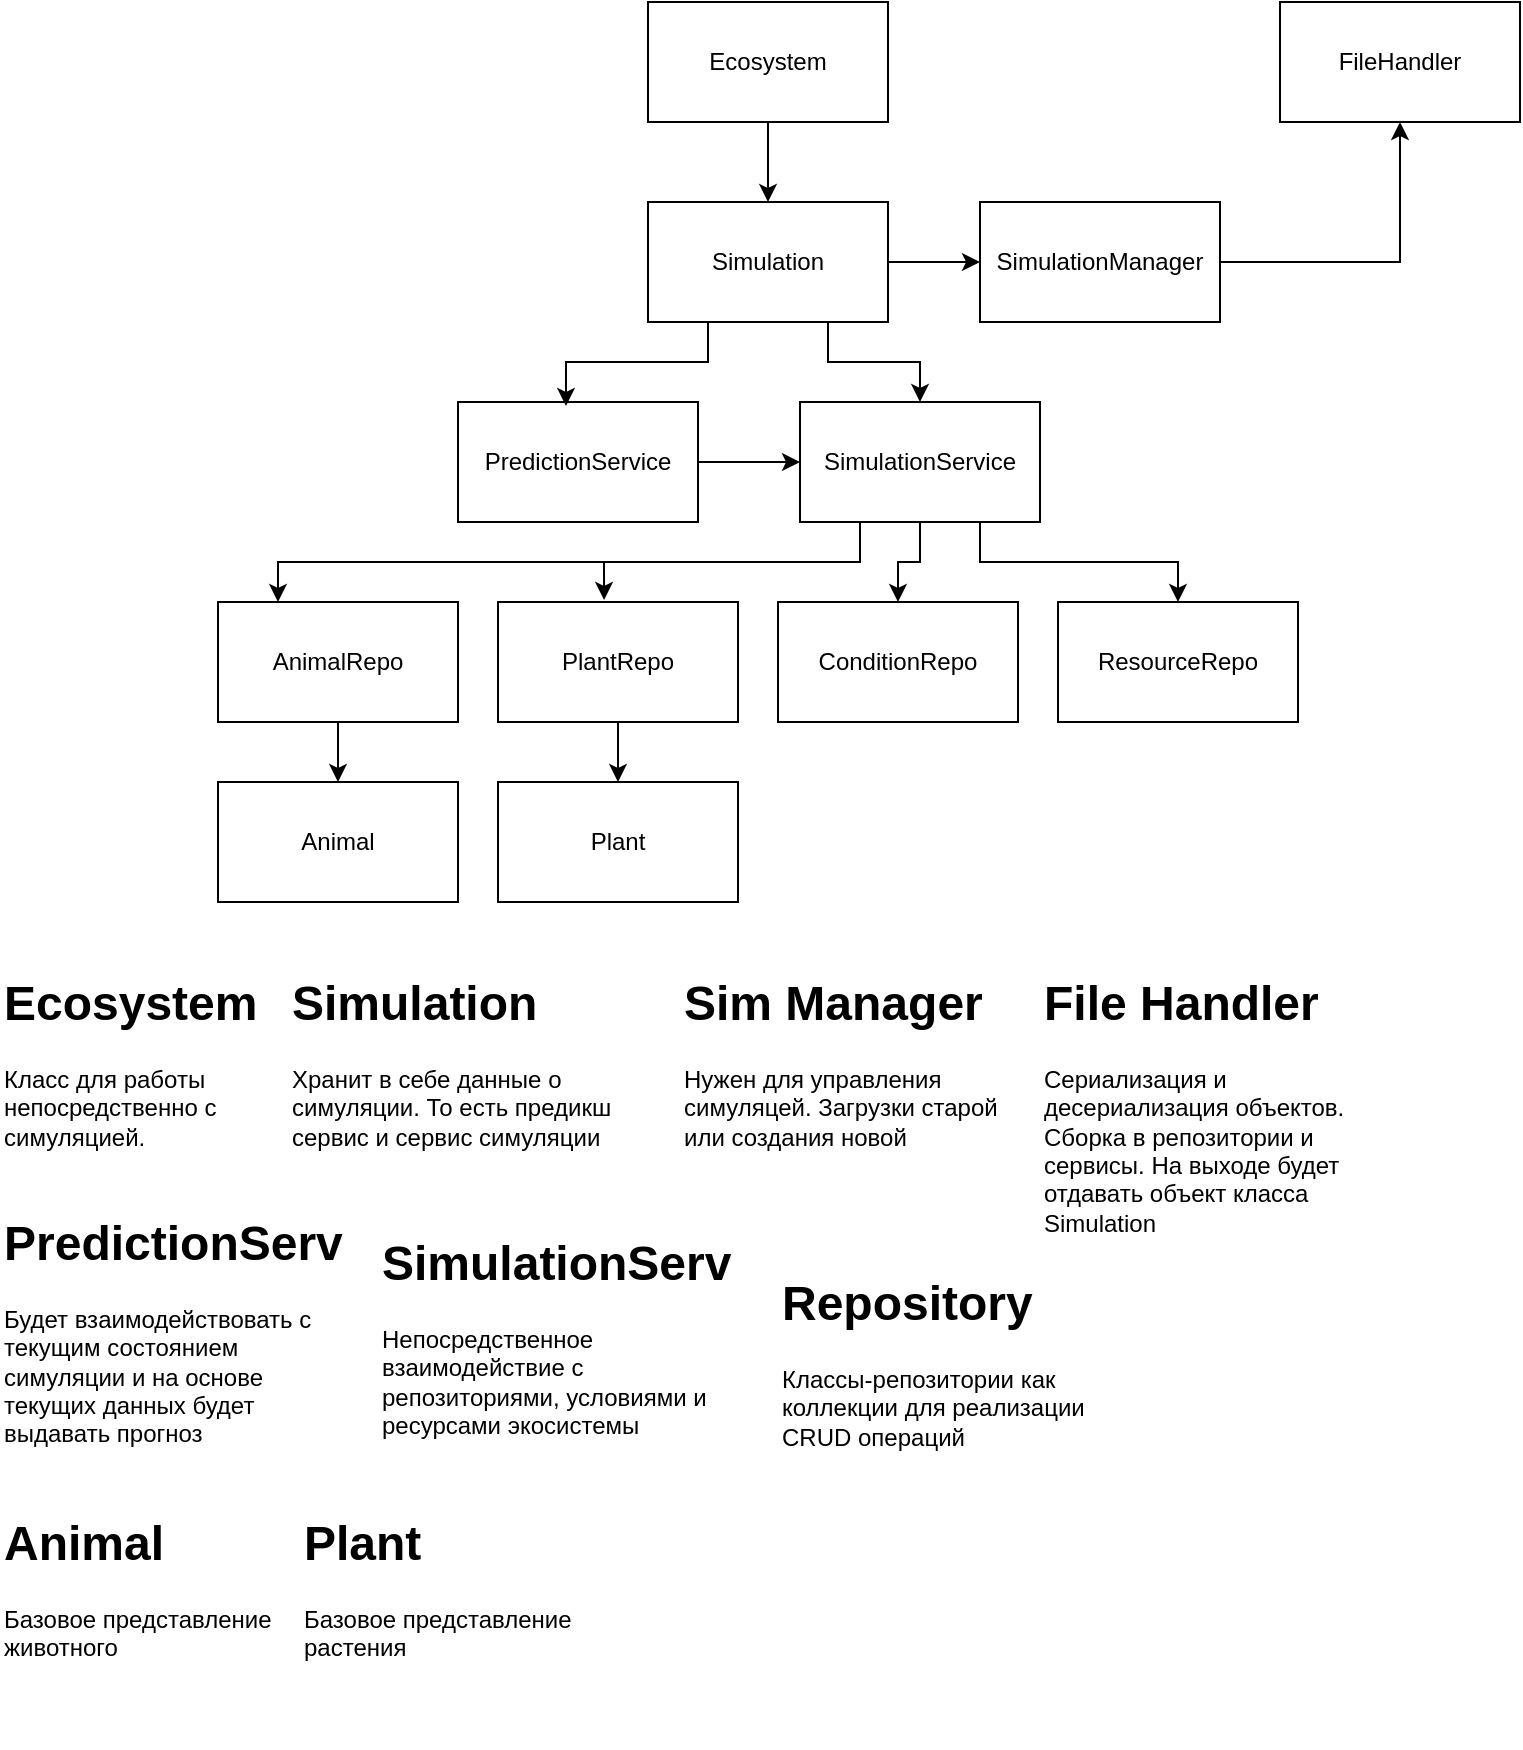 <mxfile version="24.7.17">
  <diagram name="Страница — 1" id="ezRwXnQJ9CFzAkqLDkGA">
    <mxGraphModel dx="1050" dy="629" grid="1" gridSize="10" guides="1" tooltips="1" connect="1" arrows="1" fold="1" page="1" pageScale="1" pageWidth="827" pageHeight="1169" math="0" shadow="0">
      <root>
        <mxCell id="0" />
        <mxCell id="1" parent="0" />
        <mxCell id="TjYJ-jFr5U3Thmlo7Ltg-2" value="Ecosystem" style="rounded=0;whiteSpace=wrap;html=1;" parent="1" vertex="1">
          <mxGeometry x="354" y="20" width="120" height="60" as="geometry" />
        </mxCell>
        <mxCell id="TjYJ-jFr5U3Thmlo7Ltg-16" style="edgeStyle=orthogonalEdgeStyle;rounded=0;orthogonalLoop=1;jettySize=auto;html=1;exitX=0.75;exitY=1;exitDx=0;exitDy=0;entryX=0.5;entryY=0;entryDx=0;entryDy=0;" parent="1" source="TjYJ-jFr5U3Thmlo7Ltg-3" target="TjYJ-jFr5U3Thmlo7Ltg-5" edge="1">
          <mxGeometry relative="1" as="geometry" />
        </mxCell>
        <mxCell id="TjYJ-jFr5U3Thmlo7Ltg-17" style="edgeStyle=orthogonalEdgeStyle;rounded=0;orthogonalLoop=1;jettySize=auto;html=1;exitX=1;exitY=0.5;exitDx=0;exitDy=0;entryX=0;entryY=0.5;entryDx=0;entryDy=0;" parent="1" source="TjYJ-jFr5U3Thmlo7Ltg-3" target="TjYJ-jFr5U3Thmlo7Ltg-4" edge="1">
          <mxGeometry relative="1" as="geometry" />
        </mxCell>
        <mxCell id="TjYJ-jFr5U3Thmlo7Ltg-3" value="Simulation" style="rounded=0;whiteSpace=wrap;html=1;" parent="1" vertex="1">
          <mxGeometry x="354" y="120" width="120" height="60" as="geometry" />
        </mxCell>
        <mxCell id="TjYJ-jFr5U3Thmlo7Ltg-25" style="edgeStyle=orthogonalEdgeStyle;rounded=0;orthogonalLoop=1;jettySize=auto;html=1;exitX=1;exitY=0.5;exitDx=0;exitDy=0;entryX=0.5;entryY=1;entryDx=0;entryDy=0;" parent="1" source="TjYJ-jFr5U3Thmlo7Ltg-4" target="TjYJ-jFr5U3Thmlo7Ltg-13" edge="1">
          <mxGeometry relative="1" as="geometry" />
        </mxCell>
        <mxCell id="TjYJ-jFr5U3Thmlo7Ltg-4" value="SimulationManager" style="rounded=0;whiteSpace=wrap;html=1;" parent="1" vertex="1">
          <mxGeometry x="520" y="120" width="120" height="60" as="geometry" />
        </mxCell>
        <mxCell id="TjYJ-jFr5U3Thmlo7Ltg-19" style="edgeStyle=orthogonalEdgeStyle;rounded=0;orthogonalLoop=1;jettySize=auto;html=1;exitX=0.25;exitY=1;exitDx=0;exitDy=0;entryX=0.25;entryY=0;entryDx=0;entryDy=0;" parent="1" source="TjYJ-jFr5U3Thmlo7Ltg-5" target="TjYJ-jFr5U3Thmlo7Ltg-6" edge="1">
          <mxGeometry relative="1" as="geometry" />
        </mxCell>
        <mxCell id="TjYJ-jFr5U3Thmlo7Ltg-21" style="edgeStyle=orthogonalEdgeStyle;rounded=0;orthogonalLoop=1;jettySize=auto;html=1;exitX=0.5;exitY=1;exitDx=0;exitDy=0;entryX=0.5;entryY=0;entryDx=0;entryDy=0;" parent="1" source="TjYJ-jFr5U3Thmlo7Ltg-5" target="TjYJ-jFr5U3Thmlo7Ltg-8" edge="1">
          <mxGeometry relative="1" as="geometry" />
        </mxCell>
        <mxCell id="TjYJ-jFr5U3Thmlo7Ltg-22" style="edgeStyle=orthogonalEdgeStyle;rounded=0;orthogonalLoop=1;jettySize=auto;html=1;exitX=0.75;exitY=1;exitDx=0;exitDy=0;entryX=0.5;entryY=0;entryDx=0;entryDy=0;" parent="1" source="TjYJ-jFr5U3Thmlo7Ltg-5" target="TjYJ-jFr5U3Thmlo7Ltg-9" edge="1">
          <mxGeometry relative="1" as="geometry" />
        </mxCell>
        <mxCell id="TjYJ-jFr5U3Thmlo7Ltg-5" value="SimulationService" style="rounded=0;whiteSpace=wrap;html=1;" parent="1" vertex="1">
          <mxGeometry x="430" y="220" width="120" height="60" as="geometry" />
        </mxCell>
        <mxCell id="TjYJ-jFr5U3Thmlo7Ltg-23" style="edgeStyle=orthogonalEdgeStyle;rounded=0;orthogonalLoop=1;jettySize=auto;html=1;exitX=0.5;exitY=1;exitDx=0;exitDy=0;entryX=0.5;entryY=0;entryDx=0;entryDy=0;" parent="1" source="TjYJ-jFr5U3Thmlo7Ltg-6" target="TjYJ-jFr5U3Thmlo7Ltg-11" edge="1">
          <mxGeometry relative="1" as="geometry" />
        </mxCell>
        <mxCell id="TjYJ-jFr5U3Thmlo7Ltg-6" value="AnimalRepo" style="rounded=0;whiteSpace=wrap;html=1;" parent="1" vertex="1">
          <mxGeometry x="139" y="320" width="120" height="60" as="geometry" />
        </mxCell>
        <mxCell id="TjYJ-jFr5U3Thmlo7Ltg-24" style="edgeStyle=orthogonalEdgeStyle;rounded=0;orthogonalLoop=1;jettySize=auto;html=1;exitX=0.5;exitY=1;exitDx=0;exitDy=0;entryX=0.5;entryY=0;entryDx=0;entryDy=0;" parent="1" source="TjYJ-jFr5U3Thmlo7Ltg-7" target="TjYJ-jFr5U3Thmlo7Ltg-12" edge="1">
          <mxGeometry relative="1" as="geometry" />
        </mxCell>
        <mxCell id="TjYJ-jFr5U3Thmlo7Ltg-7" value="PlantRepo" style="rounded=0;whiteSpace=wrap;html=1;" parent="1" vertex="1">
          <mxGeometry x="279" y="320" width="120" height="60" as="geometry" />
        </mxCell>
        <mxCell id="TjYJ-jFr5U3Thmlo7Ltg-8" value="ConditionRepo" style="rounded=0;whiteSpace=wrap;html=1;" parent="1" vertex="1">
          <mxGeometry x="419" y="320" width="120" height="60" as="geometry" />
        </mxCell>
        <mxCell id="TjYJ-jFr5U3Thmlo7Ltg-9" value="ResourceRepo" style="rounded=0;whiteSpace=wrap;html=1;" parent="1" vertex="1">
          <mxGeometry x="559" y="320" width="120" height="60" as="geometry" />
        </mxCell>
        <mxCell id="TjYJ-jFr5U3Thmlo7Ltg-18" style="edgeStyle=orthogonalEdgeStyle;rounded=0;orthogonalLoop=1;jettySize=auto;html=1;exitX=1;exitY=0.5;exitDx=0;exitDy=0;entryX=0;entryY=0.5;entryDx=0;entryDy=0;" parent="1" source="TjYJ-jFr5U3Thmlo7Ltg-10" target="TjYJ-jFr5U3Thmlo7Ltg-5" edge="1">
          <mxGeometry relative="1" as="geometry" />
        </mxCell>
        <mxCell id="TjYJ-jFr5U3Thmlo7Ltg-10" value="PredictionService" style="rounded=0;whiteSpace=wrap;html=1;" parent="1" vertex="1">
          <mxGeometry x="259" y="220" width="120" height="60" as="geometry" />
        </mxCell>
        <mxCell id="TjYJ-jFr5U3Thmlo7Ltg-11" value="Animal" style="rounded=0;whiteSpace=wrap;html=1;" parent="1" vertex="1">
          <mxGeometry x="139" y="410" width="120" height="60" as="geometry" />
        </mxCell>
        <mxCell id="TjYJ-jFr5U3Thmlo7Ltg-12" value="Plant" style="rounded=0;whiteSpace=wrap;html=1;" parent="1" vertex="1">
          <mxGeometry x="279" y="410" width="120" height="60" as="geometry" />
        </mxCell>
        <mxCell id="TjYJ-jFr5U3Thmlo7Ltg-13" value="FileHandler" style="rounded=0;whiteSpace=wrap;html=1;" parent="1" vertex="1">
          <mxGeometry x="670" y="20" width="120" height="60" as="geometry" />
        </mxCell>
        <mxCell id="TjYJ-jFr5U3Thmlo7Ltg-14" value="" style="endArrow=classic;html=1;rounded=0;exitX=0.5;exitY=1;exitDx=0;exitDy=0;entryX=0.5;entryY=0;entryDx=0;entryDy=0;" parent="1" source="TjYJ-jFr5U3Thmlo7Ltg-2" target="TjYJ-jFr5U3Thmlo7Ltg-3" edge="1">
          <mxGeometry width="50" height="50" relative="1" as="geometry">
            <mxPoint x="390" y="350" as="sourcePoint" />
            <mxPoint x="440" y="300" as="targetPoint" />
          </mxGeometry>
        </mxCell>
        <mxCell id="TjYJ-jFr5U3Thmlo7Ltg-15" style="edgeStyle=orthogonalEdgeStyle;rounded=0;orthogonalLoop=1;jettySize=auto;html=1;exitX=0.25;exitY=1;exitDx=0;exitDy=0;entryX=0.45;entryY=0.033;entryDx=0;entryDy=0;entryPerimeter=0;" parent="1" source="TjYJ-jFr5U3Thmlo7Ltg-3" target="TjYJ-jFr5U3Thmlo7Ltg-10" edge="1">
          <mxGeometry relative="1" as="geometry" />
        </mxCell>
        <mxCell id="TjYJ-jFr5U3Thmlo7Ltg-20" style="edgeStyle=orthogonalEdgeStyle;rounded=0;orthogonalLoop=1;jettySize=auto;html=1;exitX=0.25;exitY=1;exitDx=0;exitDy=0;entryX=0.442;entryY=-0.017;entryDx=0;entryDy=0;entryPerimeter=0;" parent="1" source="TjYJ-jFr5U3Thmlo7Ltg-5" target="TjYJ-jFr5U3Thmlo7Ltg-7" edge="1">
          <mxGeometry relative="1" as="geometry" />
        </mxCell>
        <mxCell id="TjYJ-jFr5U3Thmlo7Ltg-27" value="&lt;h1 style=&quot;margin-top: 0px;&quot;&gt;Ecosystem&lt;/h1&gt;&lt;div&gt;Класс для работы непосредственно с симуляцией.&lt;/div&gt;" style="text;html=1;whiteSpace=wrap;overflow=hidden;rounded=0;" parent="1" vertex="1">
          <mxGeometry x="30" y="500" width="180" height="120" as="geometry" />
        </mxCell>
        <mxCell id="TjYJ-jFr5U3Thmlo7Ltg-28" value="&lt;h1 style=&quot;margin-top: 0px;&quot;&gt;Simulation&lt;/h1&gt;&lt;div&gt;Хранит в себе данные о симуляции. То есть предикш сервис и сервис симуляции&lt;/div&gt;" style="text;html=1;whiteSpace=wrap;overflow=hidden;rounded=0;" parent="1" vertex="1">
          <mxGeometry x="174" y="500" width="180" height="120" as="geometry" />
        </mxCell>
        <mxCell id="TjYJ-jFr5U3Thmlo7Ltg-29" value="&lt;h1 style=&quot;margin-top: 0px;&quot;&gt;Sim Manager&lt;/h1&gt;&lt;div&gt;Нужен для управления симуляцей. Загрузки старой или создания новой&lt;/div&gt;" style="text;html=1;whiteSpace=wrap;overflow=hidden;rounded=0;" parent="1" vertex="1">
          <mxGeometry x="370" y="500" width="180" height="120" as="geometry" />
        </mxCell>
        <mxCell id="TjYJ-jFr5U3Thmlo7Ltg-30" value="&lt;h1 style=&quot;margin-top: 0px;&quot;&gt;File Handler&lt;/h1&gt;&lt;div&gt;Сериализация и десериализация объектов. Сборка в репозитории и сервисы. На выходе будет отдавать объект класса Simulation&lt;/div&gt;" style="text;html=1;whiteSpace=wrap;overflow=hidden;rounded=0;" parent="1" vertex="1">
          <mxGeometry x="550" y="500" width="180" height="140" as="geometry" />
        </mxCell>
        <mxCell id="TjYJ-jFr5U3Thmlo7Ltg-31" value="&lt;h1 style=&quot;margin-top: 0px;&quot;&gt;PredictionServ&lt;/h1&gt;&lt;div&gt;Будет взаимодействовать с текущим состоянием симуляции и на основе текущих данных будет выдавать прогноз&lt;/div&gt;" style="text;html=1;whiteSpace=wrap;overflow=hidden;rounded=0;" parent="1" vertex="1">
          <mxGeometry x="30" y="620" width="180" height="140" as="geometry" />
        </mxCell>
        <mxCell id="TjYJ-jFr5U3Thmlo7Ltg-32" value="&lt;h1 style=&quot;margin-top: 0px;&quot;&gt;SimulationServ&lt;/h1&gt;&lt;div&gt;Непосредственное взаимодействие с репозиториями, условиями и ресурсами экосистемы&lt;/div&gt;" style="text;html=1;whiteSpace=wrap;overflow=hidden;rounded=0;" parent="1" vertex="1">
          <mxGeometry x="219" y="630" width="180" height="120" as="geometry" />
        </mxCell>
        <mxCell id="TjYJ-jFr5U3Thmlo7Ltg-33" value="&lt;h1 style=&quot;margin-top: 0px;&quot;&gt;Repository&lt;/h1&gt;&lt;div&gt;Классы-репозитории как коллекции для реализации CRUD операций&lt;/div&gt;" style="text;html=1;whiteSpace=wrap;overflow=hidden;rounded=0;" parent="1" vertex="1">
          <mxGeometry x="419" y="650" width="180" height="120" as="geometry" />
        </mxCell>
        <mxCell id="TjYJ-jFr5U3Thmlo7Ltg-34" value="&lt;h1 style=&quot;margin-top: 0px;&quot;&gt;Animal&lt;/h1&gt;&lt;div&gt;Базовое представление животного&lt;/div&gt;" style="text;html=1;whiteSpace=wrap;overflow=hidden;rounded=0;" parent="1" vertex="1">
          <mxGeometry x="30" y="770" width="180" height="120" as="geometry" />
        </mxCell>
        <mxCell id="TjYJ-jFr5U3Thmlo7Ltg-35" value="&lt;h1 style=&quot;margin-top: 0px;&quot;&gt;Plant&lt;/h1&gt;&lt;div&gt;Базовое представление растения&lt;/div&gt;" style="text;html=1;whiteSpace=wrap;overflow=hidden;rounded=0;" parent="1" vertex="1">
          <mxGeometry x="180" y="770" width="180" height="120" as="geometry" />
        </mxCell>
      </root>
    </mxGraphModel>
  </diagram>
</mxfile>
